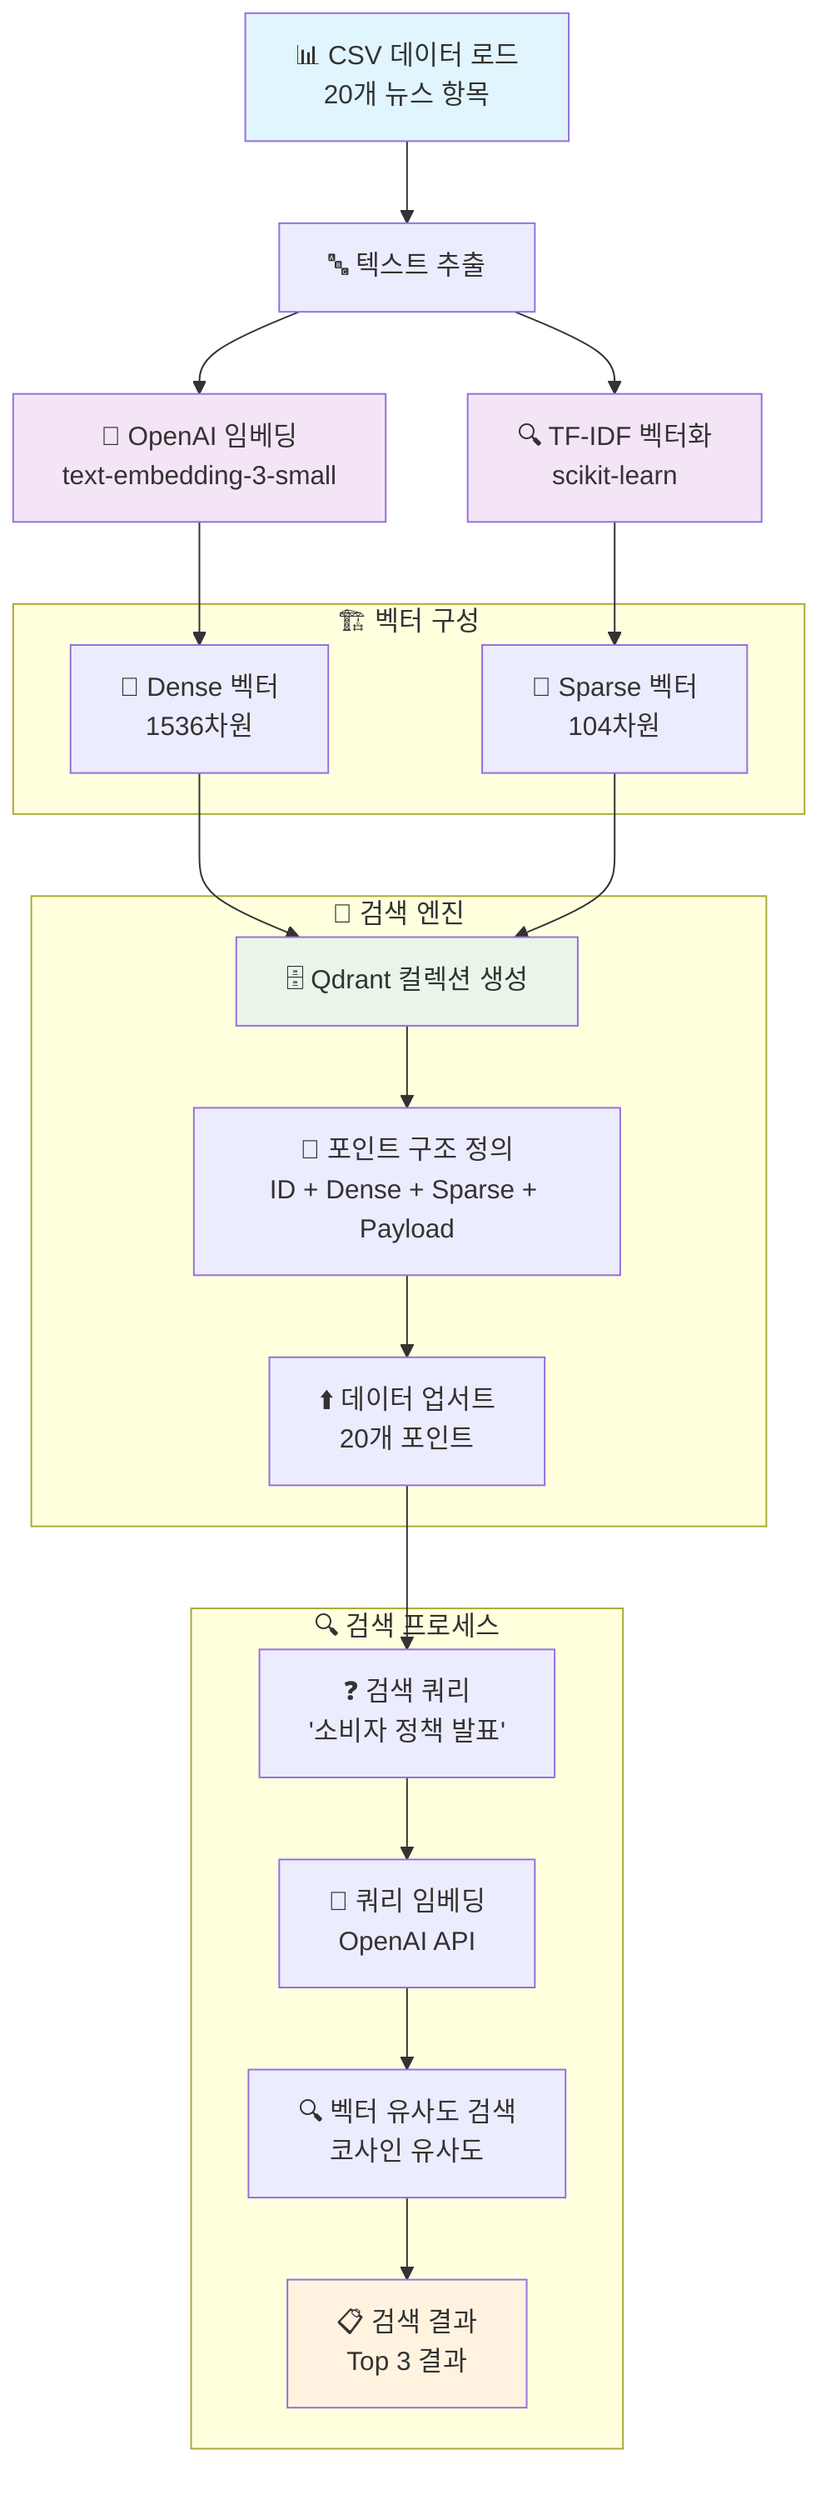 flowchart TD
    A[📊 CSV 데이터 로드<br/>20개 뉴스 항목] --> B[🔤 텍스트 추출]
    B --> C[🤖 OpenAI 임베딩<br/>text-embedding-3-small]
    B --> D[🔍 TF-IDF 벡터화<br/>scikit-learn]
    
    C --> E[📏 Dense 벡터<br/>1536차원]
    D --> F[🎯 Sparse 벡터<br/>104차원]
    
    E --> G[🗄️ Qdrant 컬렉션 생성]
    F --> G
    
    G --> H[📝 포인트 구조 정의<br/>ID + Dense + Sparse + Payload]
    H --> I[⬆️ 데이터 업서트<br/>20개 포인트]
    
    I --> J[❓ 검색 쿼리<br/>'소비자 정책 발표']
    J --> K[🤖 쿼리 임베딩<br/>OpenAI API]
    K --> L[🔍 벡터 유사도 검색<br/>코사인 유사도]
    
    L --> M[📋 검색 결과<br/>Top 3 결과]
    
    subgraph "🏗️ 벡터 구성"
        E
        F
    end
    
    subgraph "🎯 검색 엔진"
        G
        H
        I
    end
    
    subgraph "🔍 검색 프로세스"
        J
        K
        L
        M
    end
    
    style A fill:#e1f5fe
    style C fill:#f3e5f5
    style D fill:#f3e5f5
    style G fill:#e8f5e8
    style M fill:#fff3e0